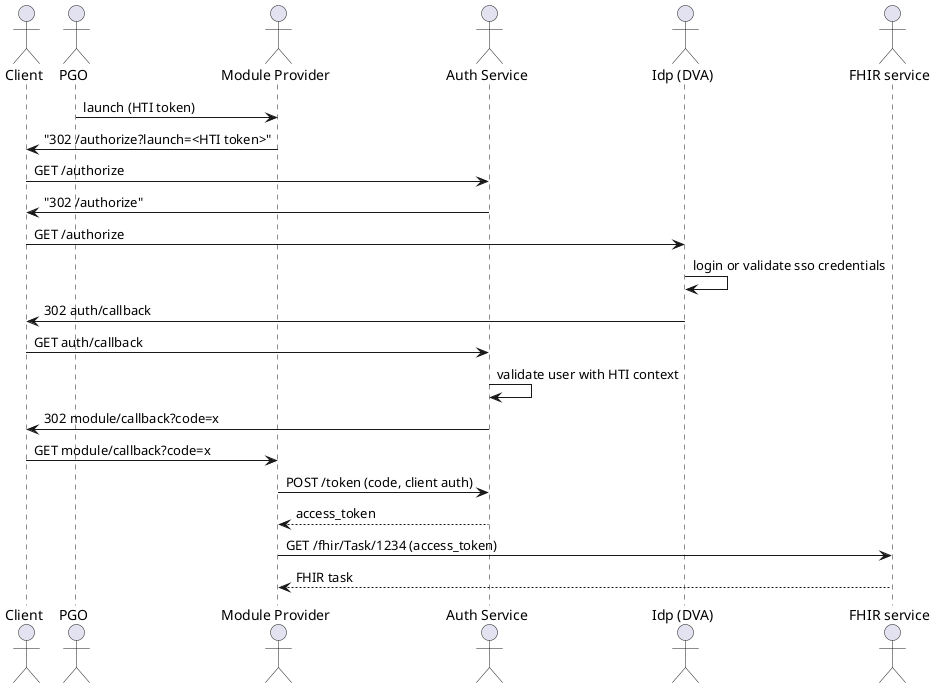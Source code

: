 @startuml
actor "Client" as client
actor "PGO" as pgo
actor "Module Provider" as module
actor "Auth Service" as auth
actor "Idp (DVA)" as idp
actor "FHIR service" as fhir_service

pgo -> module: launch (HTI token)
module -> client: "302 /authorize?launch=<HTI token>"
client -> auth: GET /authorize
auth -> client: "302 /authorize"
client -> idp: GET /authorize
idp -> idp: login or validate sso credentials
idp -> client: 302 auth/callback
client -> auth: GET auth/callback
auth -> auth: validate user with HTI context
auth -> client: 302 module/callback?code=x
client -> module: GET module/callback?code=x
module -> auth: POST /token (code, client auth)
auth --> module: access_token
module -> fhir_service: GET /fhir/Task/1234 (access_token)
fhir_service --> module: FHIR task

@enduml
